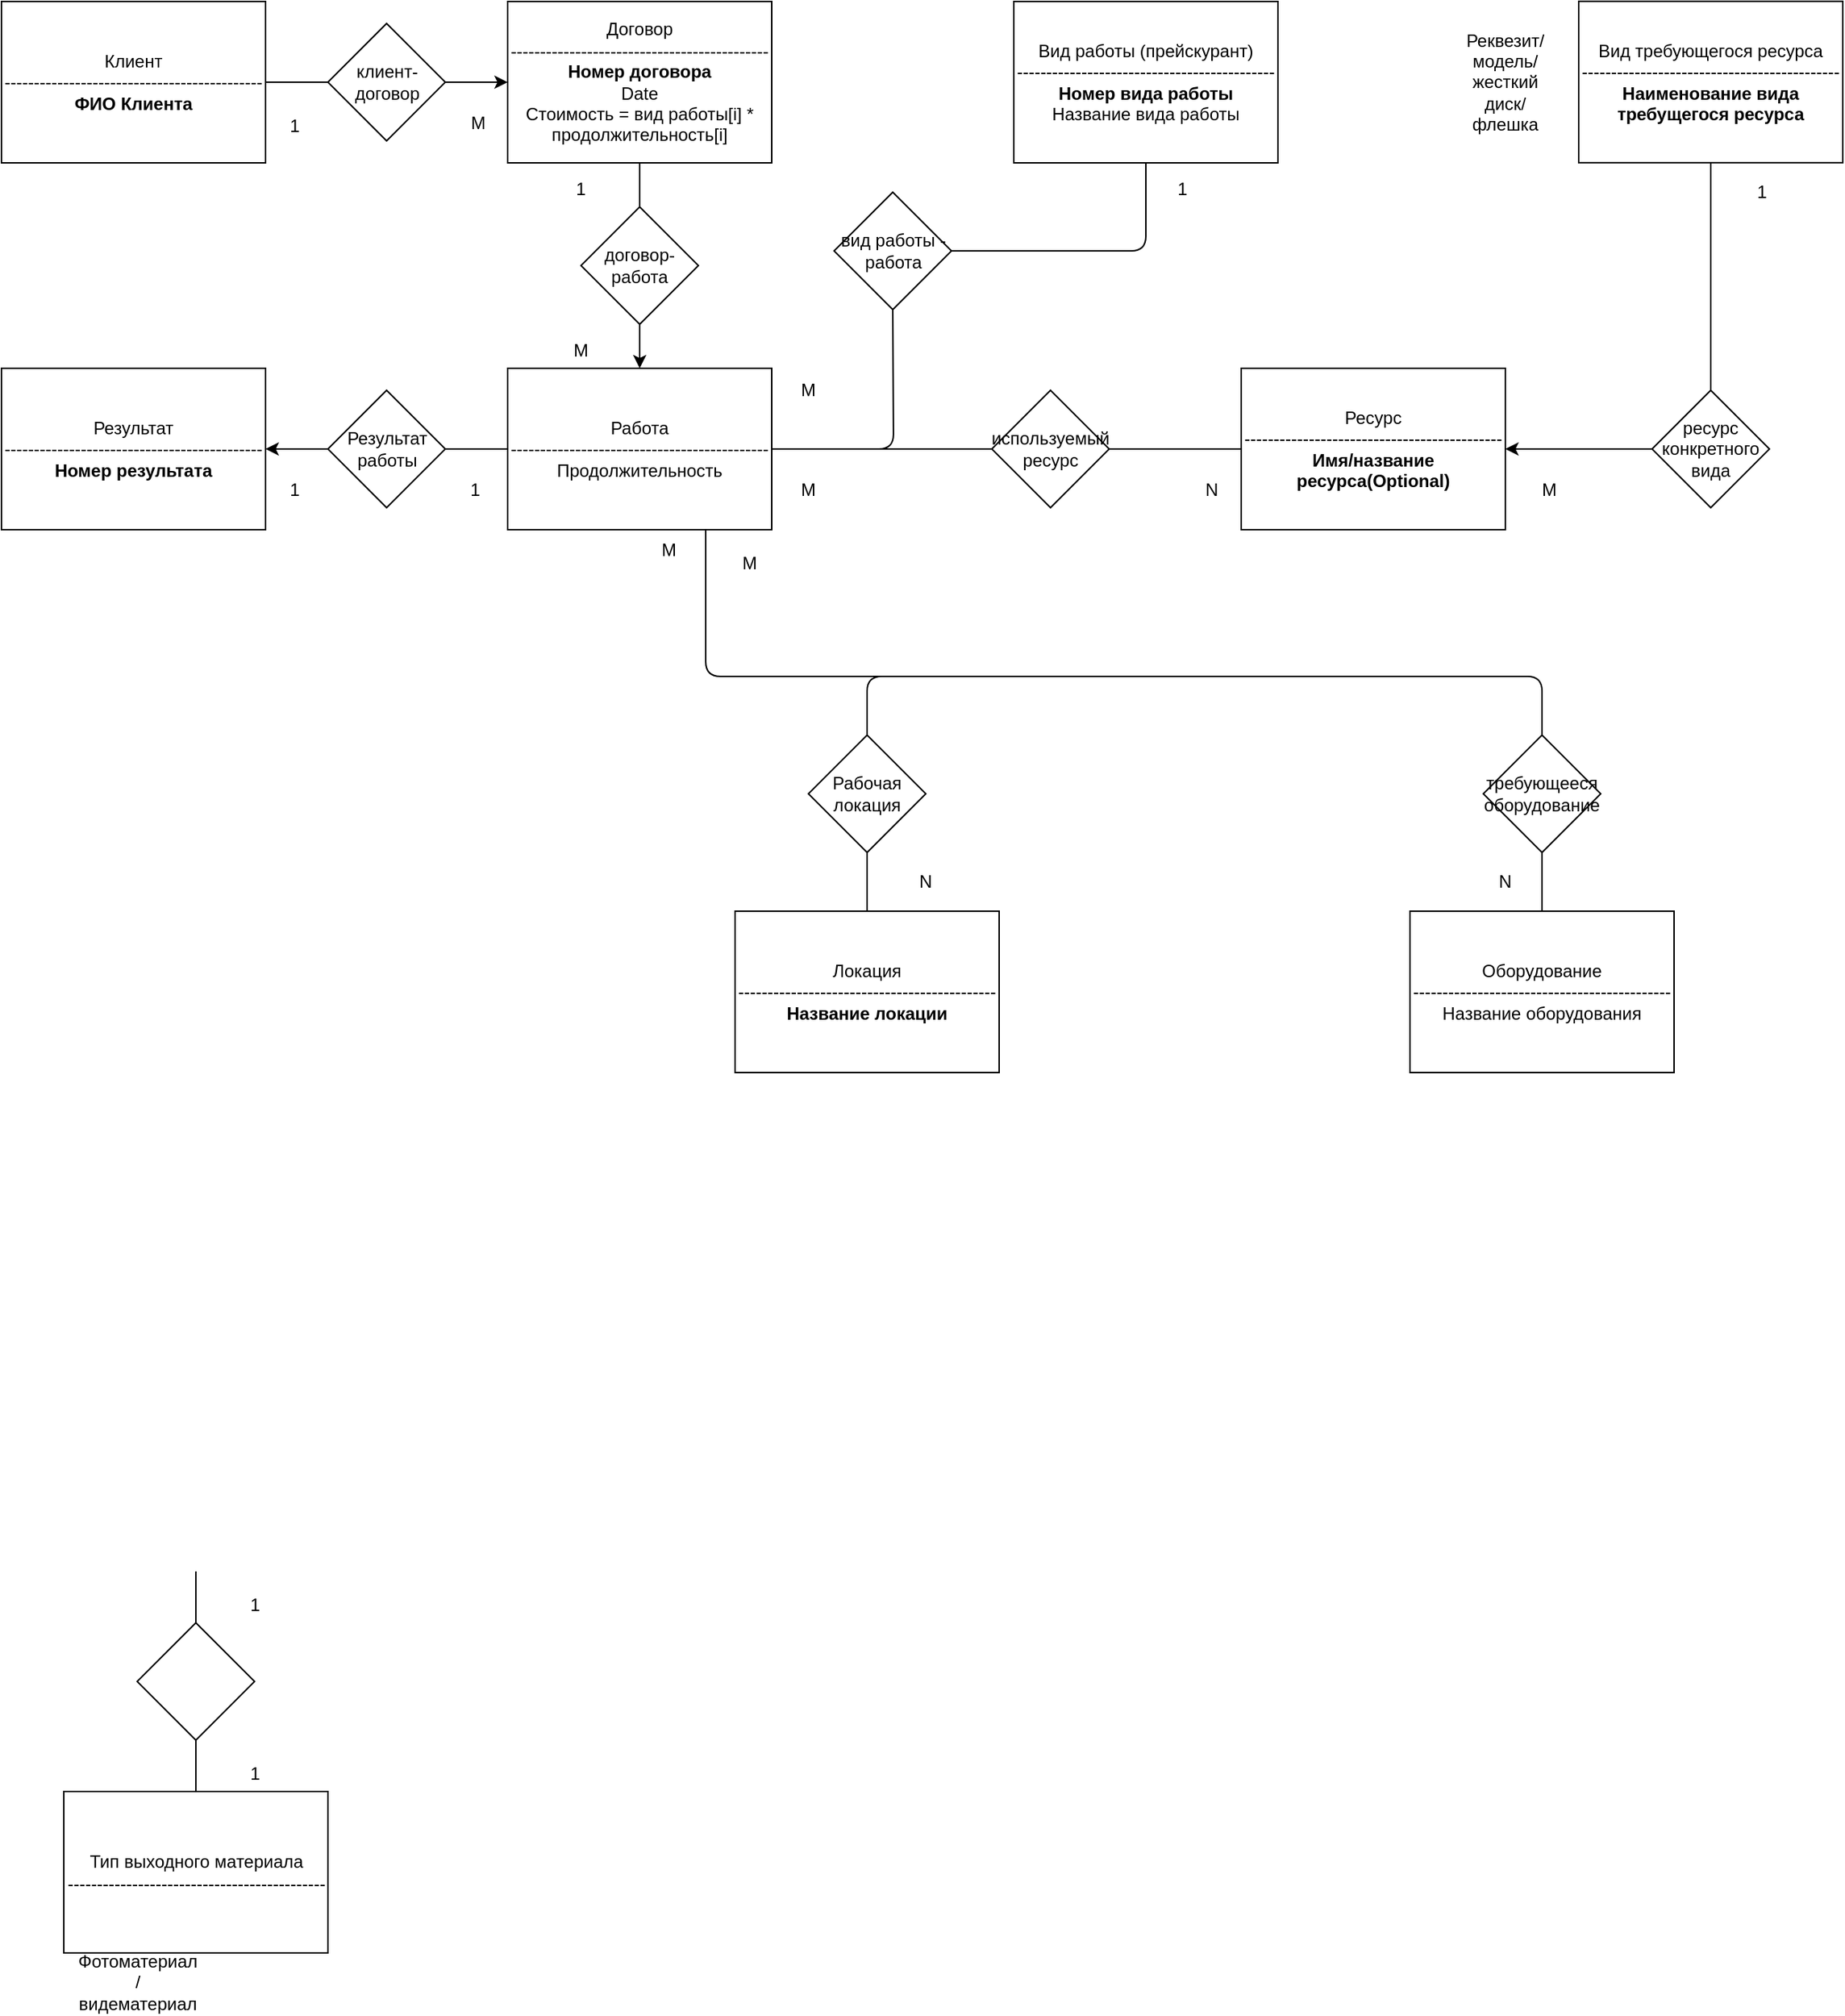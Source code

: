 <mxfile version="12.1.5" type="device" pages="1"><diagram id="CDXKgKr8vPmqdZj74s9o" name="Page-1"><mxGraphModel dx="1685" dy="1867" grid="1" gridSize="10" guides="1" tooltips="1" connect="1" arrows="1" fold="1" page="1" pageScale="1" pageWidth="850" pageHeight="1100" math="0" shadow="0"><root><mxCell id="0"/><mxCell id="1" parent="0"/><mxCell id="aPRDGDDODxM3uocc11BL-3" value="Клиент&lt;br&gt;--------------------------------------------&lt;br&gt;&lt;b&gt;ФИО Клиента&lt;/b&gt;" style="rounded=0;whiteSpace=wrap;html=1;" parent="1" vertex="1"><mxGeometry x="90" y="-90" width="180" height="110" as="geometry"/></mxCell><mxCell id="aPRDGDDODxM3uocc11BL-10" value="Локация&lt;br&gt;--------------------------------------------&lt;br&gt;&lt;b&gt;Название локации&lt;/b&gt;" style="rounded=0;whiteSpace=wrap;html=1;" parent="1" vertex="1"><mxGeometry x="590" y="530" width="180" height="110" as="geometry"/></mxCell><mxCell id="5D3j9vDxhgPOHVyCKGyy-1" value="Вид работы (прейскурант)&lt;br&gt;--------------------------------------------&lt;br&gt;&lt;b&gt;Номер вида работы&lt;/b&gt;&lt;br&gt;Название вида работы" style="rounded=0;whiteSpace=wrap;html=1;" parent="1" vertex="1"><mxGeometry x="780" y="-90" width="180" height="110" as="geometry"/></mxCell><mxCell id="5D3j9vDxhgPOHVyCKGyy-27" value="Договор&lt;br&gt;--------------------------------------------&lt;br&gt;&lt;b&gt;Номер договора&lt;br&gt;&lt;/b&gt;Date&lt;br&gt;Стоимость = вид работы[i] * продолжительность[i]" style="rounded=0;whiteSpace=wrap;html=1;" parent="1" vertex="1"><mxGeometry x="435" y="-90" width="180" height="110" as="geometry"/></mxCell><mxCell id="wRc3oV8PDMqzSo7fxHYp-1" value="" style="edgeStyle=orthogonalEdgeStyle;rounded=0;orthogonalLoop=1;jettySize=auto;html=1;" parent="1" source="5D3j9vDxhgPOHVyCKGyy-28" target="5D3j9vDxhgPOHVyCKGyy-27" edge="1"><mxGeometry relative="1" as="geometry"/></mxCell><mxCell id="5D3j9vDxhgPOHVyCKGyy-28" value="клиент-договор" style="rhombus;whiteSpace=wrap;html=1;" parent="1" vertex="1"><mxGeometry x="312.5" y="-75" width="80" height="80" as="geometry"/></mxCell><mxCell id="5D3j9vDxhgPOHVyCKGyy-39" value="Работа&lt;br&gt;--------------------------------------------&lt;br&gt;Продолжительность" style="rounded=0;whiteSpace=wrap;html=1;" parent="1" vertex="1"><mxGeometry x="435" y="160" width="180" height="110" as="geometry"/></mxCell><mxCell id="5D3j9vDxhgPOHVyCKGyy-40" value="вид работы - работа" style="rhombus;whiteSpace=wrap;html=1;" parent="1" vertex="1"><mxGeometry x="657.5" y="40" width="80" height="80" as="geometry"/></mxCell><mxCell id="5D3j9vDxhgPOHVyCKGyy-41" value="" style="endArrow=none;html=1;entryX=0.5;entryY=1;entryDx=0;entryDy=0;exitX=1;exitY=0.5;exitDx=0;exitDy=0;" parent="1" source="5D3j9vDxhgPOHVyCKGyy-39" target="5D3j9vDxhgPOHVyCKGyy-40" edge="1"><mxGeometry width="50" height="50" relative="1" as="geometry"><mxPoint x="40" y="580" as="sourcePoint"/><mxPoint x="90" y="530" as="targetPoint"/><Array as="points"><mxPoint x="698" y="215"/></Array></mxGeometry></mxCell><mxCell id="5D3j9vDxhgPOHVyCKGyy-42" value="" style="endArrow=none;html=1;exitX=0.5;exitY=1;exitDx=0;exitDy=0;entryX=1;entryY=0.5;entryDx=0;entryDy=0;" parent="1" source="5D3j9vDxhgPOHVyCKGyy-1" target="5D3j9vDxhgPOHVyCKGyy-40" edge="1"><mxGeometry width="50" height="50" relative="1" as="geometry"><mxPoint x="760" y="-25" as="sourcePoint"/><mxPoint x="815" y="-25" as="targetPoint"/><Array as="points"><mxPoint x="870" y="80"/></Array></mxGeometry></mxCell><mxCell id="5D3j9vDxhgPOHVyCKGyy-47" value="" style="edgeStyle=orthogonalEdgeStyle;rounded=0;orthogonalLoop=1;jettySize=auto;html=1;" parent="1" source="5D3j9vDxhgPOHVyCKGyy-43" target="5D3j9vDxhgPOHVyCKGyy-39" edge="1"><mxGeometry relative="1" as="geometry"/></mxCell><mxCell id="5D3j9vDxhgPOHVyCKGyy-43" value="договор-работа" style="rhombus;whiteSpace=wrap;html=1;" parent="1" vertex="1"><mxGeometry x="485" y="50" width="80" height="80" as="geometry"/></mxCell><mxCell id="5D3j9vDxhgPOHVyCKGyy-44" value="" style="endArrow=none;html=1;exitX=0.5;exitY=1;exitDx=0;exitDy=0;entryX=0.5;entryY=0;entryDx=0;entryDy=0;" parent="1" source="5D3j9vDxhgPOHVyCKGyy-27" target="5D3j9vDxhgPOHVyCKGyy-43" edge="1"><mxGeometry width="50" height="50" relative="1" as="geometry"><mxPoint x="445" y="-25" as="sourcePoint"/><mxPoint x="382.5" y="-25" as="targetPoint"/></mxGeometry></mxCell><mxCell id="5D3j9vDxhgPOHVyCKGyy-52" value="Рабочая локация" style="rhombus;whiteSpace=wrap;html=1;" parent="1" vertex="1"><mxGeometry x="640" y="410" width="80" height="80" as="geometry"/></mxCell><mxCell id="5D3j9vDxhgPOHVyCKGyy-59" value="" style="endArrow=none;html=1;exitX=0.5;exitY=1;exitDx=0;exitDy=0;entryX=0.5;entryY=0;entryDx=0;entryDy=0;" parent="1" source="5D3j9vDxhgPOHVyCKGyy-52" target="aPRDGDDODxM3uocc11BL-10" edge="1"><mxGeometry width="50" height="50" relative="1" as="geometry"><mxPoint x="602.5" y="-15" as="sourcePoint"/><mxPoint x="540" y="-15" as="targetPoint"/></mxGeometry></mxCell><mxCell id="wRc3oV8PDMqzSo7fxHYp-6" value="Оборудование&lt;br&gt;--------------------------------------------&lt;br&gt;Название оборудования" style="rounded=0;whiteSpace=wrap;html=1;" parent="1" vertex="1"><mxGeometry x="1050" y="530" width="180" height="110" as="geometry"/></mxCell><mxCell id="wRc3oV8PDMqzSo7fxHYp-7" value="требующееся оборудование" style="rhombus;whiteSpace=wrap;html=1;" parent="1" vertex="1"><mxGeometry x="1100" y="410" width="80" height="80" as="geometry"/></mxCell><mxCell id="wRc3oV8PDMqzSo7fxHYp-10" value="" style="endArrow=none;html=1;exitX=0.5;exitY=1;exitDx=0;exitDy=0;entryX=0.5;entryY=0;entryDx=0;entryDy=0;" parent="1" source="wRc3oV8PDMqzSo7fxHYp-7" target="wRc3oV8PDMqzSo7fxHYp-6" edge="1"><mxGeometry width="50" height="50" relative="1" as="geometry"><mxPoint x="920" y="500" as="sourcePoint"/><mxPoint x="920" y="540" as="targetPoint"/></mxGeometry></mxCell><mxCell id="wRc3oV8PDMqzSo7fxHYp-17" value="Результат&lt;br&gt;--------------------------------------------&lt;br&gt;&lt;b&gt;Номер результата&lt;/b&gt;" style="rounded=0;whiteSpace=wrap;html=1;" parent="1" vertex="1"><mxGeometry x="90" y="160" width="180" height="110" as="geometry"/></mxCell><mxCell id="wRc3oV8PDMqzSo7fxHYp-19" value="" style="edgeStyle=orthogonalEdgeStyle;rounded=0;orthogonalLoop=1;jettySize=auto;html=1;" parent="1" source="wRc3oV8PDMqzSo7fxHYp-18" target="wRc3oV8PDMqzSo7fxHYp-17" edge="1"><mxGeometry relative="1" as="geometry"/></mxCell><mxCell id="wRc3oV8PDMqzSo7fxHYp-18" value="Результат работы" style="rhombus;whiteSpace=wrap;html=1;" parent="1" vertex="1"><mxGeometry x="312.5" y="175" width="80" height="80" as="geometry"/></mxCell><mxCell id="wRc3oV8PDMqzSo7fxHYp-20" value="" style="endArrow=none;html=1;exitX=1;exitY=0.5;exitDx=0;exitDy=0;entryX=0;entryY=0.5;entryDx=0;entryDy=0;" parent="1" source="wRc3oV8PDMqzSo7fxHYp-18" target="5D3j9vDxhgPOHVyCKGyy-39" edge="1"><mxGeometry width="50" height="50" relative="1" as="geometry"><mxPoint x="322.5" y="-25" as="sourcePoint"/><mxPoint x="280" y="-25" as="targetPoint"/></mxGeometry></mxCell><mxCell id="RIvk5hDkhWSQCTV1kGDk-1" value="Вид требующегося ресурса&lt;br&gt;--------------------------------------------&lt;br&gt;&lt;b&gt;Наименование вида требущегося ресурса&lt;/b&gt;" style="rounded=0;whiteSpace=wrap;html=1;" parent="1" vertex="1"><mxGeometry x="1165" y="-90.1" width="180" height="110" as="geometry"/></mxCell><mxCell id="RIvk5hDkhWSQCTV1kGDk-2" value="Ресурс&lt;br&gt;--------------------------------------------&lt;br&gt;&lt;b&gt;Имя/название ресурса(Optional)&lt;/b&gt;" style="rounded=0;whiteSpace=wrap;html=1;" parent="1" vertex="1"><mxGeometry x="935" y="160" width="180" height="110" as="geometry"/></mxCell><mxCell id="RIvk5hDkhWSQCTV1kGDk-35" value="" style="edgeStyle=orthogonalEdgeStyle;rounded=0;orthogonalLoop=1;jettySize=auto;html=1;" parent="1" source="RIvk5hDkhWSQCTV1kGDk-3" target="RIvk5hDkhWSQCTV1kGDk-2" edge="1"><mxGeometry relative="1" as="geometry"/></mxCell><mxCell id="RIvk5hDkhWSQCTV1kGDk-3" value="ресурс конкретного вида" style="rhombus;whiteSpace=wrap;html=1;" parent="1" vertex="1"><mxGeometry x="1215" y="175" width="80" height="80" as="geometry"/></mxCell><mxCell id="RIvk5hDkhWSQCTV1kGDk-4" value="" style="endArrow=none;html=1;exitX=0.5;exitY=0;exitDx=0;exitDy=0;entryX=0.5;entryY=1;entryDx=0;entryDy=0;" parent="1" source="RIvk5hDkhWSQCTV1kGDk-3" target="RIvk5hDkhWSQCTV1kGDk-1" edge="1"><mxGeometry width="50" height="50" relative="1" as="geometry"><mxPoint x="402.5" y="225" as="sourcePoint"/><mxPoint x="445" y="225" as="targetPoint"/></mxGeometry></mxCell><mxCell id="RIvk5hDkhWSQCTV1kGDk-7" value="используемый ресурс" style="rhombus;whiteSpace=wrap;html=1;" parent="1" vertex="1"><mxGeometry x="765" y="175" width="80" height="80" as="geometry"/></mxCell><mxCell id="RIvk5hDkhWSQCTV1kGDk-8" value="" style="endArrow=none;html=1;exitX=0;exitY=0.5;exitDx=0;exitDy=0;entryX=1;entryY=0.5;entryDx=0;entryDy=0;" parent="1" source="RIvk5hDkhWSQCTV1kGDk-2" target="RIvk5hDkhWSQCTV1kGDk-7" edge="1"><mxGeometry width="50" height="50" relative="1" as="geometry"><mxPoint x="402.5" y="225" as="sourcePoint"/><mxPoint x="445" y="225" as="targetPoint"/><Array as="points"/></mxGeometry></mxCell><mxCell id="RIvk5hDkhWSQCTV1kGDk-9" value="" style="endArrow=none;html=1;exitX=0;exitY=0.5;exitDx=0;exitDy=0;entryX=1;entryY=0.5;entryDx=0;entryDy=0;" parent="1" source="RIvk5hDkhWSQCTV1kGDk-7" target="5D3j9vDxhgPOHVyCKGyy-39" edge="1"><mxGeometry width="50" height="50" relative="1" as="geometry"><mxPoint x="790" y="565" as="sourcePoint"/><mxPoint x="535" y="482.5" as="targetPoint"/><Array as="points"/></mxGeometry></mxCell><mxCell id="RIvk5hDkhWSQCTV1kGDk-10" value="Тип выходного материала&lt;br&gt;--------------------------------------------" style="rounded=0;whiteSpace=wrap;html=1;" parent="1" vertex="1"><mxGeometry x="132.5" y="1130" width="180" height="110" as="geometry"/></mxCell><mxCell id="RIvk5hDkhWSQCTV1kGDk-11" value="" style="rhombus;whiteSpace=wrap;html=1;" parent="1" vertex="1"><mxGeometry x="182.5" y="1015" width="80" height="80" as="geometry"/></mxCell><mxCell id="RIvk5hDkhWSQCTV1kGDk-12" value="" style="endArrow=none;html=1;exitX=0.5;exitY=0;exitDx=0;exitDy=0;entryX=0.5;entryY=1;entryDx=0;entryDy=0;" parent="1" source="RIvk5hDkhWSQCTV1kGDk-11" edge="1"><mxGeometry width="50" height="50" relative="1" as="geometry"><mxPoint x="445" y="935" as="sourcePoint"/><mxPoint x="222.5" y="980" as="targetPoint"/><Array as="points"><mxPoint x="222.5" y="1000"/></Array></mxGeometry></mxCell><mxCell id="RIvk5hDkhWSQCTV1kGDk-13" value="" style="endArrow=none;html=1;exitX=0.5;exitY=0;exitDx=0;exitDy=0;entryX=0.5;entryY=1;entryDx=0;entryDy=0;" parent="1" source="RIvk5hDkhWSQCTV1kGDk-10" target="RIvk5hDkhWSQCTV1kGDk-11" edge="1"><mxGeometry width="50" height="50" relative="1" as="geometry"><mxPoint x="462.5" y="1070" as="sourcePoint"/><mxPoint x="532.5" y="990" as="targetPoint"/><Array as="points"/></mxGeometry></mxCell><mxCell id="RIvk5hDkhWSQCTV1kGDk-15" value="Фотоматериал / видематериал" style="text;html=1;strokeColor=none;fillColor=none;align=center;verticalAlign=middle;whiteSpace=wrap;rounded=0;" parent="1" vertex="1"><mxGeometry x="162.5" y="1250" width="40" height="20" as="geometry"/></mxCell><mxCell id="RIvk5hDkhWSQCTV1kGDk-31" value="Реквезит/модель/жесткий диск/флешка" style="text;html=1;strokeColor=none;fillColor=none;align=center;verticalAlign=middle;whiteSpace=wrap;rounded=0;" parent="1" vertex="1"><mxGeometry x="1095" y="-45" width="40" height="20" as="geometry"/></mxCell><mxCell id="RIvk5hDkhWSQCTV1kGDk-36" value="" style="endArrow=none;html=1;exitX=0.5;exitY=0;exitDx=0;exitDy=0;entryX=0.5;entryY=0;entryDx=0;entryDy=0;" parent="1" source="wRc3oV8PDMqzSo7fxHYp-7" target="5D3j9vDxhgPOHVyCKGyy-52" edge="1"><mxGeometry width="50" height="50" relative="1" as="geometry"><mxPoint x="690" y="500" as="sourcePoint"/><mxPoint x="690" y="540" as="targetPoint"/><Array as="points"><mxPoint x="1140" y="370"/><mxPoint x="915" y="370"/><mxPoint x="680" y="370"/></Array></mxGeometry></mxCell><mxCell id="RIvk5hDkhWSQCTV1kGDk-37" value="" style="endArrow=none;html=1;entryX=0.75;entryY=1;entryDx=0;entryDy=0;" parent="1" target="5D3j9vDxhgPOHVyCKGyy-39" edge="1"><mxGeometry width="50" height="50" relative="1" as="geometry"><mxPoint x="900" y="370" as="sourcePoint"/><mxPoint x="610" y="300" as="targetPoint"/><Array as="points"><mxPoint x="570" y="370"/></Array></mxGeometry></mxCell><mxCell id="RIvk5hDkhWSQCTV1kGDk-39" value="1" style="text;html=1;strokeColor=none;fillColor=none;align=center;verticalAlign=middle;whiteSpace=wrap;rounded=0;" parent="1" vertex="1"><mxGeometry x="270" y="-15" width="40" height="20" as="geometry"/></mxCell><mxCell id="RIvk5hDkhWSQCTV1kGDk-43" value="" style="endArrow=none;html=1;exitX=0;exitY=0.5;exitDx=0;exitDy=0;entryX=1;entryY=0.5;entryDx=0;entryDy=0;" parent="1" source="5D3j9vDxhgPOHVyCKGyy-28" target="aPRDGDDODxM3uocc11BL-3" edge="1"><mxGeometry width="50" height="50" relative="1" as="geometry"><mxPoint x="190" y="315" as="sourcePoint"/><mxPoint x="190" y="280" as="targetPoint"/><Array as="points"/></mxGeometry></mxCell><mxCell id="RIvk5hDkhWSQCTV1kGDk-45" value="M" style="text;html=1;strokeColor=none;fillColor=none;align=center;verticalAlign=middle;whiteSpace=wrap;rounded=0;" parent="1" vertex="1"><mxGeometry x="395" y="-20" width="40" height="25" as="geometry"/></mxCell><mxCell id="RIvk5hDkhWSQCTV1kGDk-46" value="M" style="text;html=1;strokeColor=none;fillColor=none;align=center;verticalAlign=middle;whiteSpace=wrap;rounded=0;" parent="1" vertex="1"><mxGeometry x="465" y="135" width="40" height="25" as="geometry"/></mxCell><mxCell id="RIvk5hDkhWSQCTV1kGDk-47" value="1" style="text;html=1;strokeColor=none;fillColor=none;align=center;verticalAlign=middle;whiteSpace=wrap;rounded=0;" parent="1" vertex="1"><mxGeometry x="465" y="25" width="40" height="25" as="geometry"/></mxCell><mxCell id="RIvk5hDkhWSQCTV1kGDk-48" value="1" style="text;html=1;strokeColor=none;fillColor=none;align=center;verticalAlign=middle;whiteSpace=wrap;rounded=0;" parent="1" vertex="1"><mxGeometry x="270" y="230" width="40" height="25" as="geometry"/></mxCell><mxCell id="RIvk5hDkhWSQCTV1kGDk-49" value="1" style="text;html=1;strokeColor=none;fillColor=none;align=center;verticalAlign=middle;whiteSpace=wrap;rounded=0;" parent="1" vertex="1"><mxGeometry x="392.5" y="230" width="40" height="25" as="geometry"/></mxCell><mxCell id="RIvk5hDkhWSQCTV1kGDk-50" value="1" style="text;html=1;strokeColor=none;fillColor=none;align=center;verticalAlign=middle;whiteSpace=wrap;rounded=0;" parent="1" vertex="1"><mxGeometry x="242.5" y="990" width="40" height="25" as="geometry"/></mxCell><mxCell id="RIvk5hDkhWSQCTV1kGDk-51" value="1" style="text;html=1;strokeColor=none;fillColor=none;align=center;verticalAlign=middle;whiteSpace=wrap;rounded=0;" parent="1" vertex="1"><mxGeometry x="242.5" y="1105" width="40" height="25" as="geometry"/></mxCell><mxCell id="RIvk5hDkhWSQCTV1kGDk-54" value="M" style="text;html=1;strokeColor=none;fillColor=none;align=center;verticalAlign=middle;whiteSpace=wrap;rounded=0;" parent="1" vertex="1"><mxGeometry x="525" y="271.5" width="40" height="25" as="geometry"/></mxCell><mxCell id="RIvk5hDkhWSQCTV1kGDk-55" value="M" style="text;html=1;strokeColor=none;fillColor=none;align=center;verticalAlign=middle;whiteSpace=wrap;rounded=0;" parent="1" vertex="1"><mxGeometry x="620" y="230" width="40" height="25" as="geometry"/></mxCell><mxCell id="RIvk5hDkhWSQCTV1kGDk-56" value="M" style="text;html=1;strokeColor=none;fillColor=none;align=center;verticalAlign=middle;whiteSpace=wrap;rounded=0;" parent="1" vertex="1"><mxGeometry x="620" y="162.5" width="40" height="25" as="geometry"/></mxCell><mxCell id="RIvk5hDkhWSQCTV1kGDk-57" value="N" style="text;html=1;strokeColor=none;fillColor=none;align=center;verticalAlign=middle;whiteSpace=wrap;rounded=0;" parent="1" vertex="1"><mxGeometry x="700" y="497.5" width="40" height="25" as="geometry"/></mxCell><mxCell id="RIvk5hDkhWSQCTV1kGDk-58" value="N" style="text;html=1;strokeColor=none;fillColor=none;align=center;verticalAlign=middle;whiteSpace=wrap;rounded=0;" parent="1" vertex="1"><mxGeometry x="1095" y="497.5" width="40" height="25" as="geometry"/></mxCell><mxCell id="RIvk5hDkhWSQCTV1kGDk-59" value="M" style="text;html=1;strokeColor=none;fillColor=none;align=center;verticalAlign=middle;whiteSpace=wrap;rounded=0;" parent="1" vertex="1"><mxGeometry x="580" y="280" width="40" height="25" as="geometry"/></mxCell><mxCell id="RIvk5hDkhWSQCTV1kGDk-60" value="M" style="text;html=1;strokeColor=none;fillColor=none;align=center;verticalAlign=middle;whiteSpace=wrap;rounded=0;" parent="1" vertex="1"><mxGeometry x="1125" y="230" width="40" height="25" as="geometry"/></mxCell><mxCell id="RIvk5hDkhWSQCTV1kGDk-61" value="1" style="text;html=1;strokeColor=none;fillColor=none;align=center;verticalAlign=middle;whiteSpace=wrap;rounded=0;" parent="1" vertex="1"><mxGeometry x="1270" y="27.5" width="40" height="25" as="geometry"/></mxCell><mxCell id="RIvk5hDkhWSQCTV1kGDk-62" value="N" style="text;html=1;strokeColor=none;fillColor=none;align=center;verticalAlign=middle;whiteSpace=wrap;rounded=0;" parent="1" vertex="1"><mxGeometry x="895" y="230" width="40" height="25" as="geometry"/></mxCell><mxCell id="RIvk5hDkhWSQCTV1kGDk-63" value="1" style="text;html=1;strokeColor=none;fillColor=none;align=center;verticalAlign=middle;whiteSpace=wrap;rounded=0;" parent="1" vertex="1"><mxGeometry x="875" y="25" width="40" height="25" as="geometry"/></mxCell></root></mxGraphModel></diagram></mxfile>